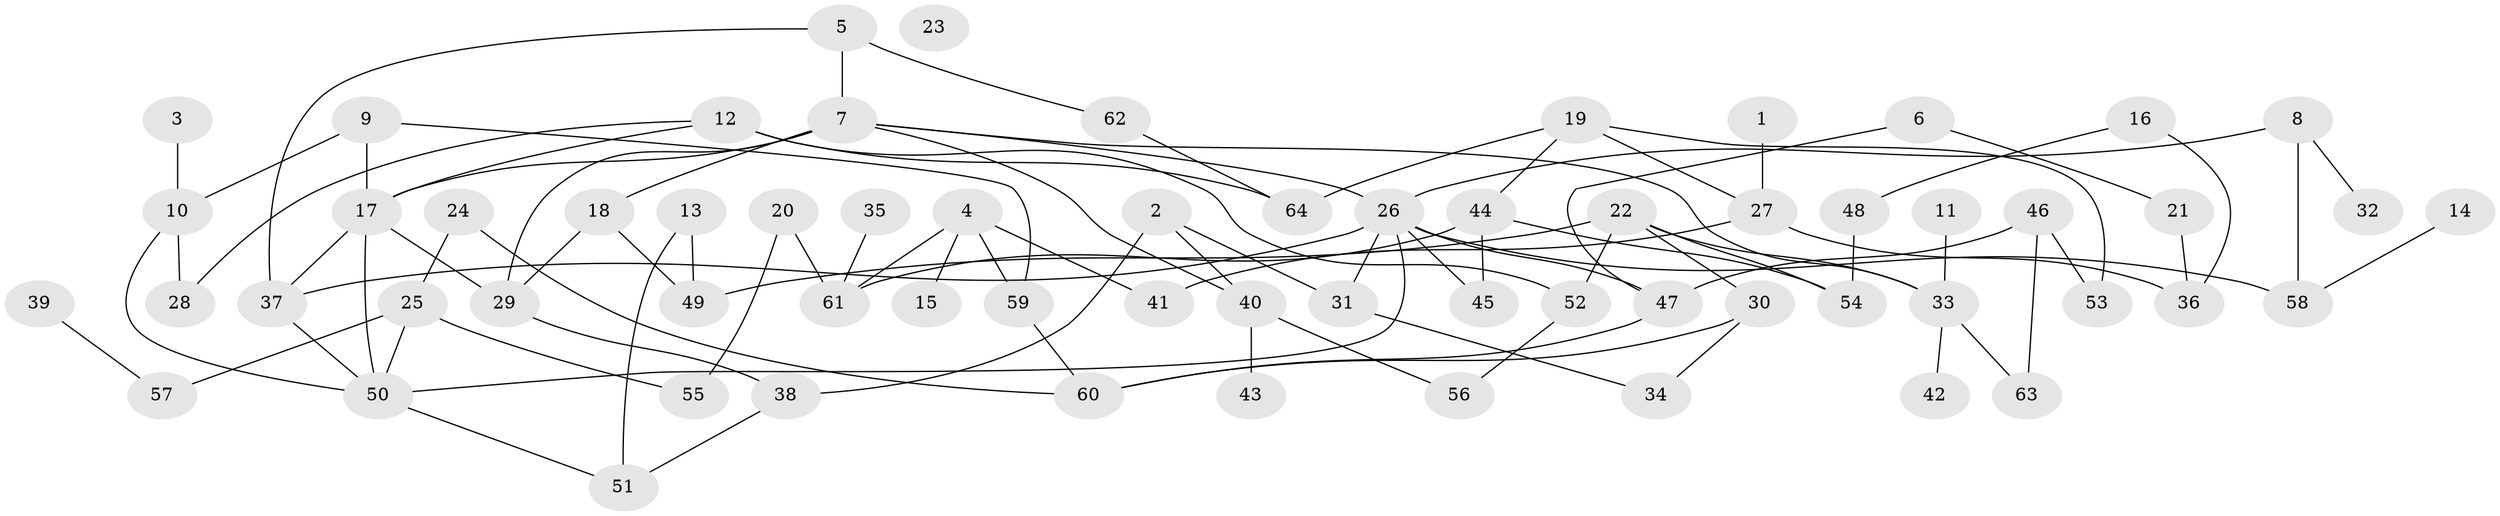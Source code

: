 // Generated by graph-tools (version 1.1) at 2025/33/03/09/25 02:33:44]
// undirected, 64 vertices, 92 edges
graph export_dot {
graph [start="1"]
  node [color=gray90,style=filled];
  1;
  2;
  3;
  4;
  5;
  6;
  7;
  8;
  9;
  10;
  11;
  12;
  13;
  14;
  15;
  16;
  17;
  18;
  19;
  20;
  21;
  22;
  23;
  24;
  25;
  26;
  27;
  28;
  29;
  30;
  31;
  32;
  33;
  34;
  35;
  36;
  37;
  38;
  39;
  40;
  41;
  42;
  43;
  44;
  45;
  46;
  47;
  48;
  49;
  50;
  51;
  52;
  53;
  54;
  55;
  56;
  57;
  58;
  59;
  60;
  61;
  62;
  63;
  64;
  1 -- 27;
  2 -- 31;
  2 -- 38;
  2 -- 40;
  3 -- 10;
  4 -- 15;
  4 -- 41;
  4 -- 59;
  4 -- 61;
  5 -- 7;
  5 -- 37;
  5 -- 62;
  6 -- 21;
  6 -- 47;
  7 -- 17;
  7 -- 18;
  7 -- 26;
  7 -- 29;
  7 -- 33;
  7 -- 40;
  8 -- 26;
  8 -- 32;
  8 -- 58;
  9 -- 10;
  9 -- 17;
  9 -- 59;
  10 -- 28;
  10 -- 50;
  11 -- 33;
  12 -- 17;
  12 -- 28;
  12 -- 52;
  12 -- 64;
  13 -- 49;
  13 -- 51;
  14 -- 58;
  16 -- 36;
  16 -- 48;
  17 -- 29;
  17 -- 37;
  17 -- 50;
  18 -- 29;
  18 -- 49;
  19 -- 27;
  19 -- 44;
  19 -- 53;
  19 -- 64;
  20 -- 55;
  20 -- 61;
  21 -- 36;
  22 -- 30;
  22 -- 33;
  22 -- 49;
  22 -- 52;
  22 -- 54;
  24 -- 25;
  24 -- 60;
  25 -- 50;
  25 -- 55;
  25 -- 57;
  26 -- 31;
  26 -- 37;
  26 -- 45;
  26 -- 47;
  26 -- 50;
  26 -- 58;
  27 -- 36;
  27 -- 41;
  29 -- 38;
  30 -- 34;
  30 -- 60;
  31 -- 34;
  33 -- 42;
  33 -- 63;
  35 -- 61;
  37 -- 50;
  38 -- 51;
  39 -- 57;
  40 -- 43;
  40 -- 56;
  44 -- 45;
  44 -- 54;
  44 -- 61;
  46 -- 47;
  46 -- 53;
  46 -- 63;
  47 -- 60;
  48 -- 54;
  50 -- 51;
  52 -- 56;
  59 -- 60;
  62 -- 64;
}
